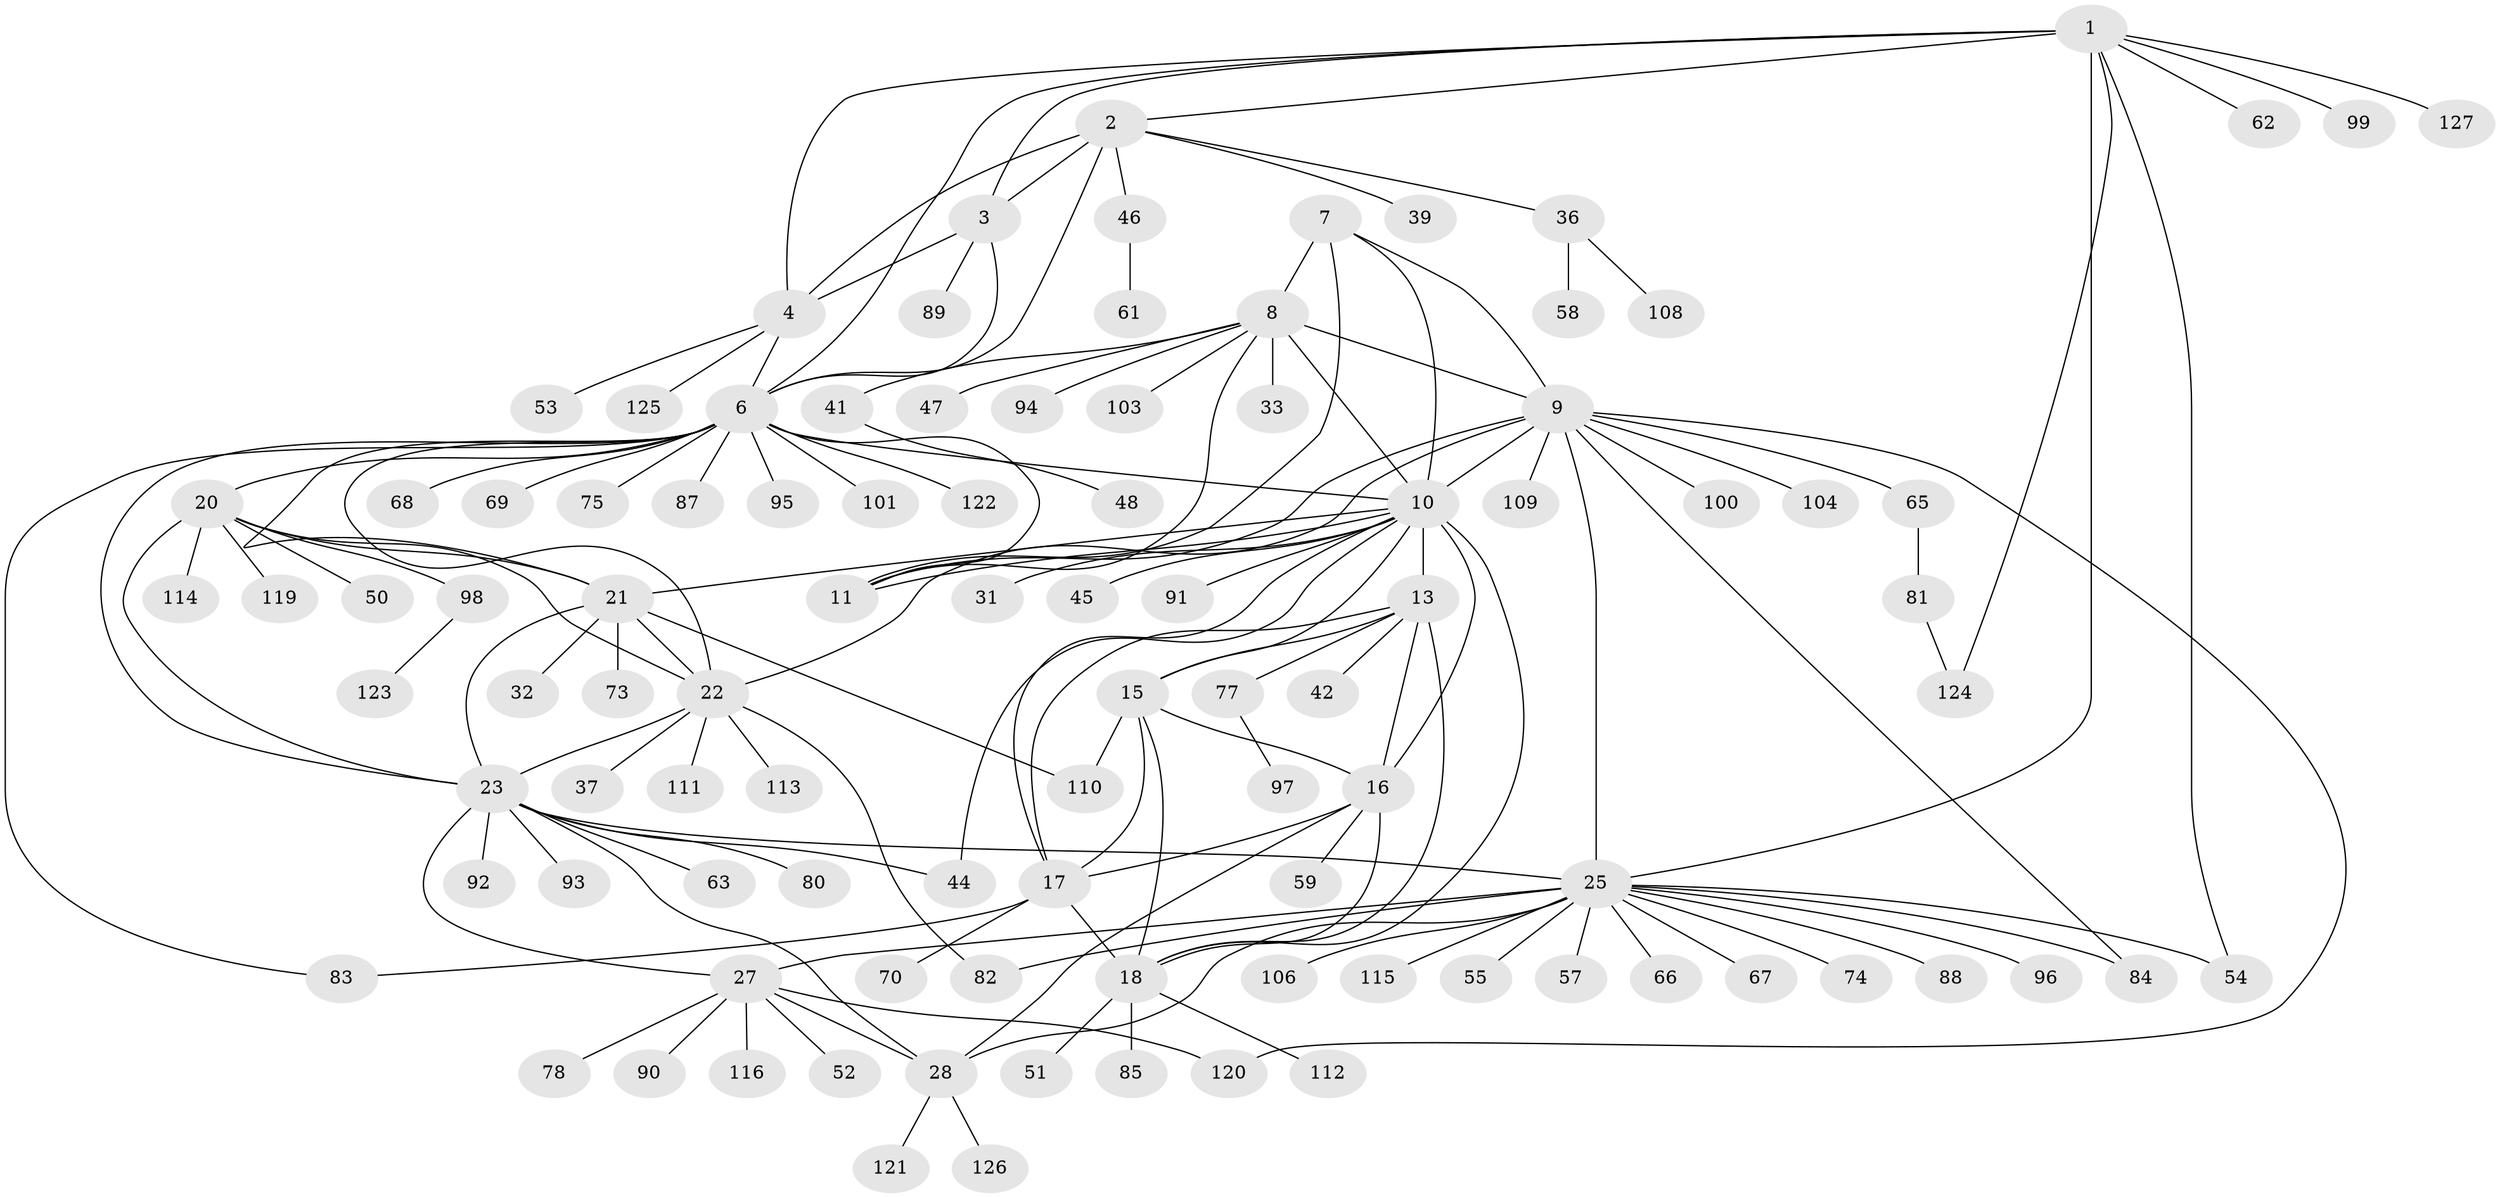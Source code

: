 // original degree distribution, {10: 0.031496062992125984, 9: 0.015748031496062992, 7: 0.047244094488188976, 5: 0.023622047244094488, 14: 0.007874015748031496, 13: 0.007874015748031496, 6: 0.031496062992125984, 12: 0.007874015748031496, 8: 0.03937007874015748, 11: 0.015748031496062992, 15: 0.007874015748031496, 1: 0.5590551181102362, 2: 0.1732283464566929, 4: 0.015748031496062992, 3: 0.015748031496062992}
// Generated by graph-tools (version 1.1) at 2025/11/02/27/25 16:11:33]
// undirected, 100 vertices, 144 edges
graph export_dot {
graph [start="1"]
  node [color=gray90,style=filled];
  1 [super="+43"];
  2 [super="+72"];
  3 [super="+118"];
  4 [super="+5"];
  6 [super="+19"];
  7;
  8 [super="+12"];
  9 [super="+38"];
  10 [super="+14"];
  11;
  13 [super="+40"];
  15 [super="+56"];
  16 [super="+49"];
  17 [super="+107"];
  18 [super="+60"];
  20 [super="+24"];
  21 [super="+34"];
  22 [super="+35"];
  23 [super="+26"];
  25 [super="+30"];
  27 [super="+29"];
  28;
  31;
  32;
  33;
  36 [super="+71"];
  37;
  39;
  41;
  42;
  44;
  45;
  46;
  47;
  48;
  50;
  51;
  52;
  53;
  54;
  55;
  57;
  58;
  59;
  61;
  62 [super="+64"];
  63;
  65;
  66;
  67 [super="+86"];
  68 [super="+76"];
  69;
  70;
  73;
  74;
  75 [super="+102"];
  77 [super="+79"];
  78;
  80;
  81 [super="+105"];
  82;
  83;
  84;
  85;
  87;
  88;
  89;
  90;
  91;
  92;
  93;
  94;
  95;
  96;
  97;
  98;
  99;
  100;
  101;
  103;
  104;
  106 [super="+117"];
  108;
  109;
  110;
  111;
  112;
  113;
  114;
  115;
  116;
  119;
  120;
  121;
  122;
  123;
  124;
  125;
  126;
  127;
  1 -- 2;
  1 -- 3;
  1 -- 4 [weight=2];
  1 -- 6;
  1 -- 25 [weight=2];
  1 -- 62;
  1 -- 99;
  1 -- 127;
  1 -- 54;
  1 -- 124;
  2 -- 3;
  2 -- 4 [weight=2];
  2 -- 6;
  2 -- 36;
  2 -- 39;
  2 -- 46;
  3 -- 4 [weight=2];
  3 -- 6;
  3 -- 89;
  4 -- 6 [weight=2];
  4 -- 53;
  4 -- 125;
  6 -- 11;
  6 -- 68;
  6 -- 83;
  6 -- 87;
  6 -- 95;
  6 -- 101;
  6 -- 122;
  6 -- 69;
  6 -- 75;
  6 -- 20 [weight=2];
  6 -- 21;
  6 -- 22;
  6 -- 23;
  6 -- 10;
  7 -- 8 [weight=2];
  7 -- 9;
  7 -- 10;
  7 -- 11;
  8 -- 9 [weight=2];
  8 -- 10 [weight=2];
  8 -- 11 [weight=2];
  8 -- 33;
  8 -- 41;
  8 -- 47;
  8 -- 94;
  8 -- 103;
  9 -- 10;
  9 -- 11;
  9 -- 22;
  9 -- 65;
  9 -- 84;
  9 -- 104;
  9 -- 109;
  9 -- 120;
  9 -- 25 [weight=2];
  9 -- 100;
  10 -- 11;
  10 -- 44;
  10 -- 13;
  10 -- 45;
  10 -- 15;
  10 -- 16;
  10 -- 17;
  10 -- 18;
  10 -- 21;
  10 -- 91;
  10 -- 31;
  13 -- 15;
  13 -- 16;
  13 -- 17;
  13 -- 18;
  13 -- 77;
  13 -- 42;
  15 -- 16;
  15 -- 17;
  15 -- 18;
  15 -- 110;
  16 -- 17;
  16 -- 18;
  16 -- 28;
  16 -- 59;
  17 -- 18;
  17 -- 70;
  17 -- 83;
  18 -- 51;
  18 -- 85;
  18 -- 112;
  20 -- 21 [weight=2];
  20 -- 22 [weight=2];
  20 -- 23 [weight=2];
  20 -- 114;
  20 -- 119;
  20 -- 50;
  20 -- 98;
  21 -- 22;
  21 -- 23;
  21 -- 32;
  21 -- 73;
  21 -- 110;
  22 -- 23;
  22 -- 37;
  22 -- 82;
  22 -- 111;
  22 -- 113;
  23 -- 44;
  23 -- 63;
  23 -- 80;
  23 -- 92;
  23 -- 93;
  23 -- 25 [weight=2];
  23 -- 27 [weight=2];
  23 -- 28;
  25 -- 27 [weight=4];
  25 -- 28 [weight=2];
  25 -- 54;
  25 -- 67;
  25 -- 84;
  25 -- 88;
  25 -- 96;
  25 -- 66;
  25 -- 74;
  25 -- 106;
  25 -- 82;
  25 -- 115;
  25 -- 55;
  25 -- 57;
  27 -- 28 [weight=2];
  27 -- 78;
  27 -- 90;
  27 -- 116;
  27 -- 52;
  27 -- 120;
  28 -- 121;
  28 -- 126;
  36 -- 58;
  36 -- 108;
  41 -- 48;
  46 -- 61;
  65 -- 81;
  77 -- 97;
  81 -- 124;
  98 -- 123;
}
